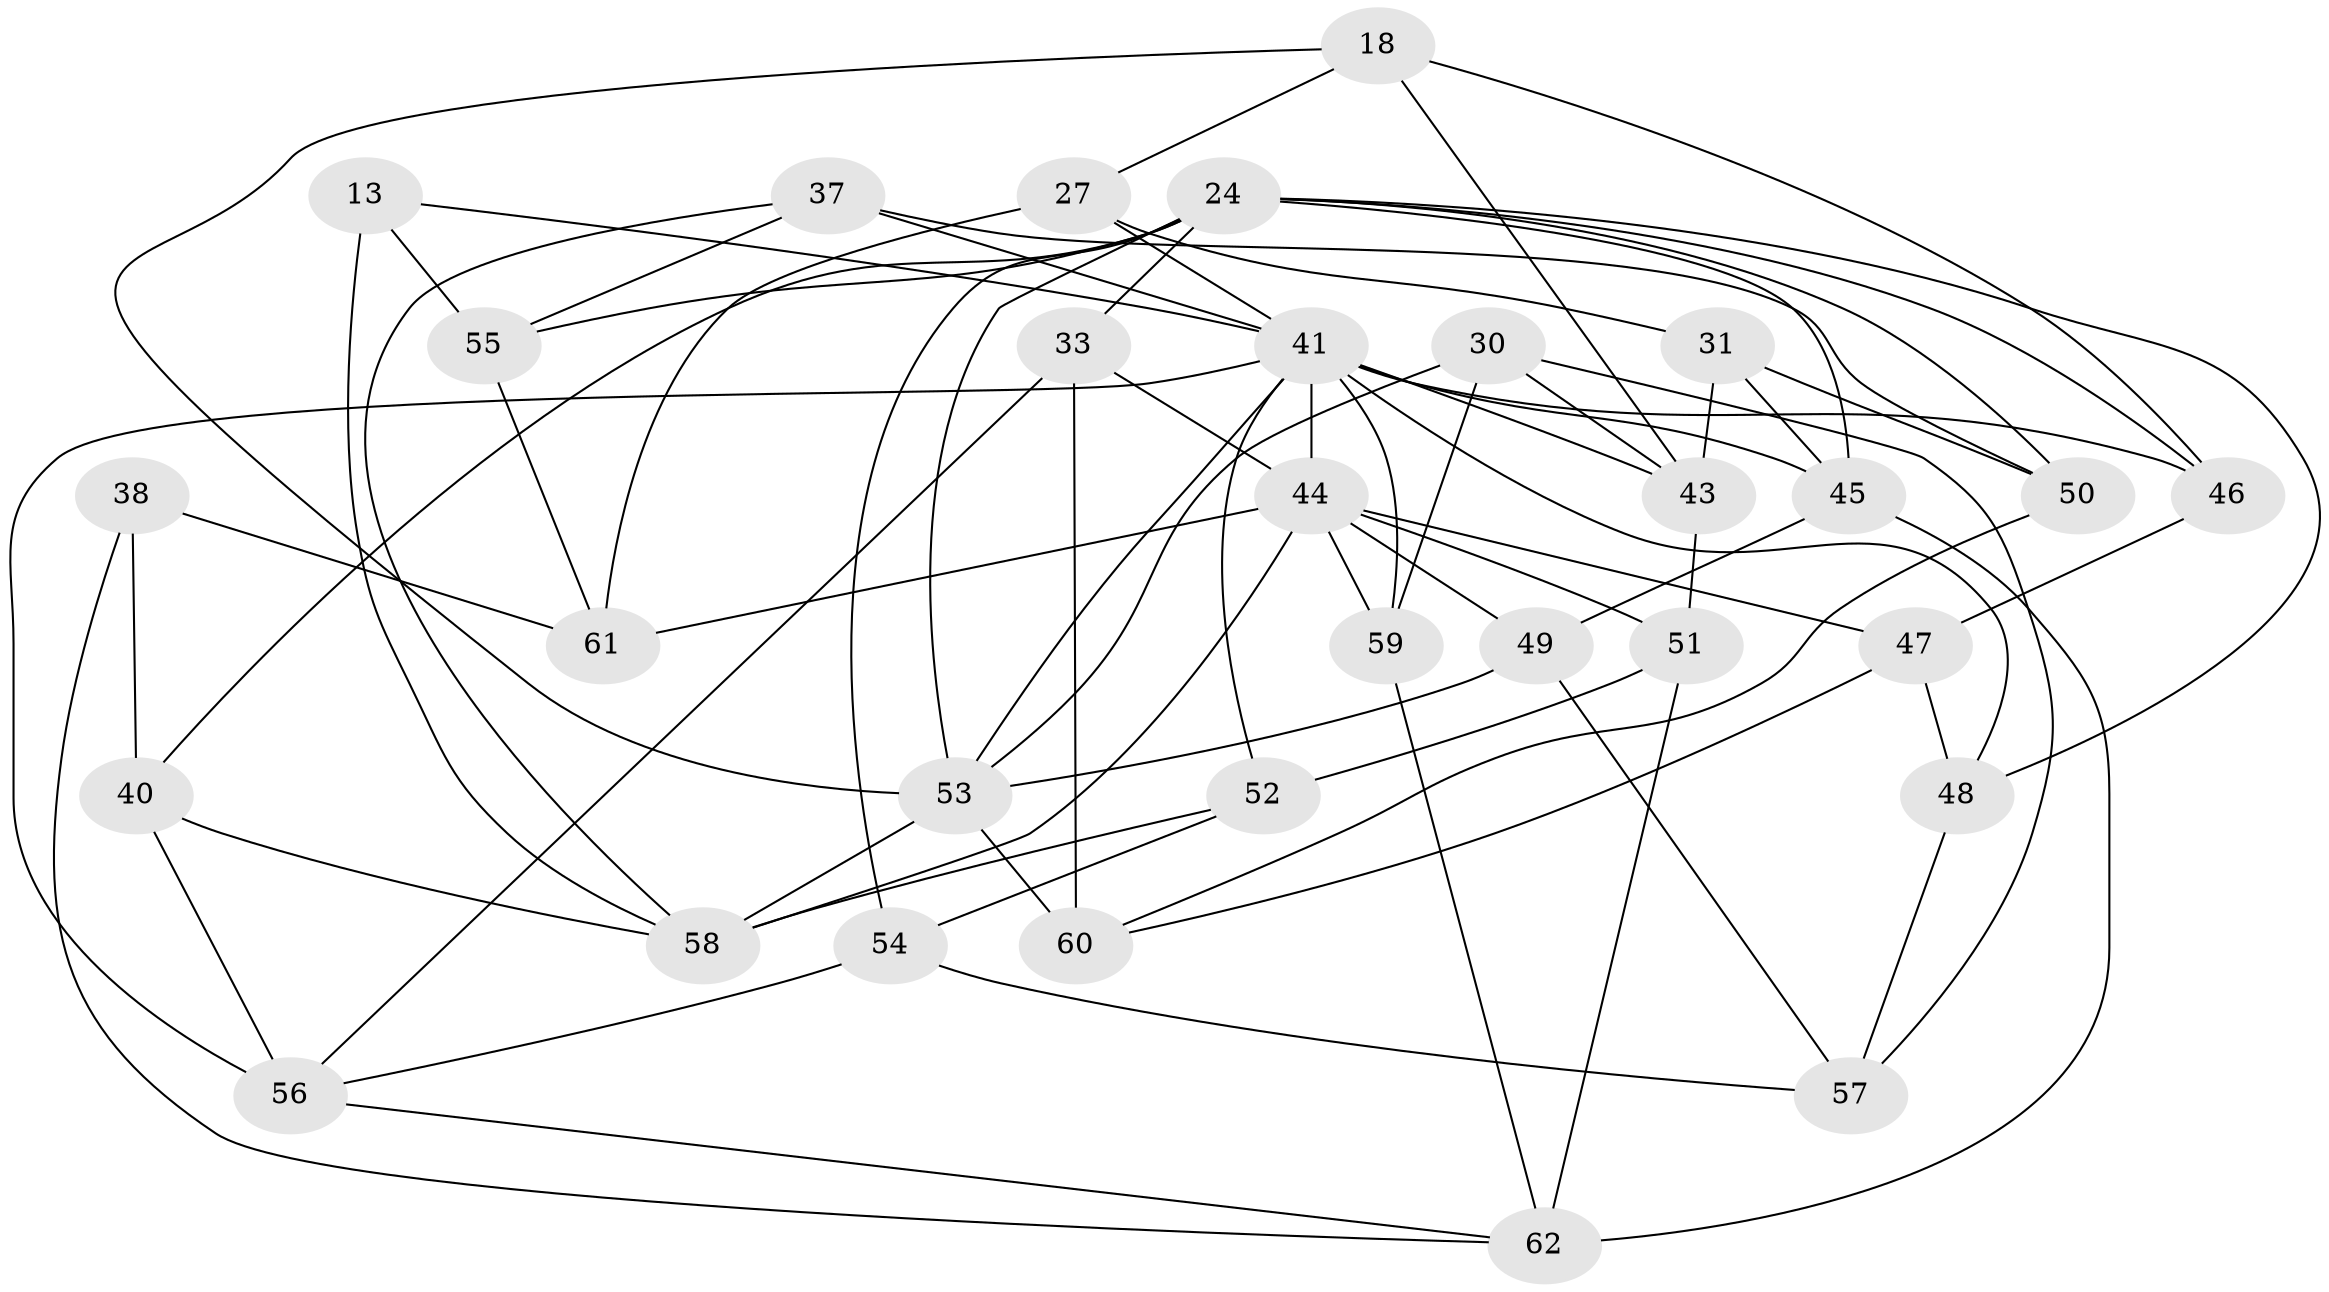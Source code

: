 // original degree distribution, {4: 1.0}
// Generated by graph-tools (version 1.1) at 2025/03/03/04/25 22:03:41]
// undirected, 31 vertices, 74 edges
graph export_dot {
graph [start="1"]
  node [color=gray90,style=filled];
  13;
  18;
  24 [super="+6+20+9"];
  27;
  30;
  31;
  33;
  37;
  38;
  40;
  41 [super="+2+23+5+10+29"];
  43 [super="+12"];
  44 [super="+32+26"];
  45 [super="+7"];
  46;
  47;
  48;
  49;
  50;
  51 [super="+19+14"];
  52 [super="+36"];
  53 [super="+39"];
  54;
  55;
  56 [super="+17"];
  57;
  58 [super="+42"];
  59 [super="+22"];
  60 [super="+15"];
  61 [super="+34"];
  62 [super="+28"];
  13 -- 55;
  13 -- 41;
  13 -- 58 [weight=2];
  18 -- 27;
  18 -- 46;
  18 -- 43;
  18 -- 53;
  24 -- 55;
  24 -- 33;
  24 -- 54;
  24 -- 50;
  24 -- 45;
  24 -- 46;
  24 -- 53 [weight=2];
  24 -- 40;
  24 -- 48;
  27 -- 31;
  27 -- 61;
  27 -- 41;
  30 -- 59;
  30 -- 57;
  30 -- 53;
  30 -- 43;
  31 -- 43;
  31 -- 45;
  31 -- 50;
  33 -- 60;
  33 -- 44;
  33 -- 56;
  37 -- 55;
  37 -- 50;
  37 -- 41;
  37 -- 58;
  38 -- 61 [weight=2];
  38 -- 62;
  38 -- 40;
  40 -- 58;
  40 -- 56;
  41 -- 59 [weight=3];
  41 -- 52 [weight=2];
  41 -- 44 [weight=4];
  41 -- 48;
  41 -- 46;
  41 -- 45 [weight=2];
  41 -- 53;
  41 -- 56 [weight=2];
  41 -- 43;
  43 -- 51 [weight=2];
  44 -- 61 [weight=2];
  44 -- 51 [weight=2];
  44 -- 58 [weight=2];
  44 -- 47;
  44 -- 49;
  44 -- 59;
  45 -- 49;
  45 -- 62;
  46 -- 47;
  47 -- 60;
  47 -- 48;
  48 -- 57;
  49 -- 57;
  49 -- 53;
  50 -- 60;
  51 -- 52 [weight=2];
  51 -- 62 [weight=2];
  52 -- 54;
  52 -- 58;
  53 -- 60 [weight=3];
  53 -- 58;
  54 -- 57;
  54 -- 56;
  55 -- 61;
  56 -- 62;
  59 -- 62;
}
